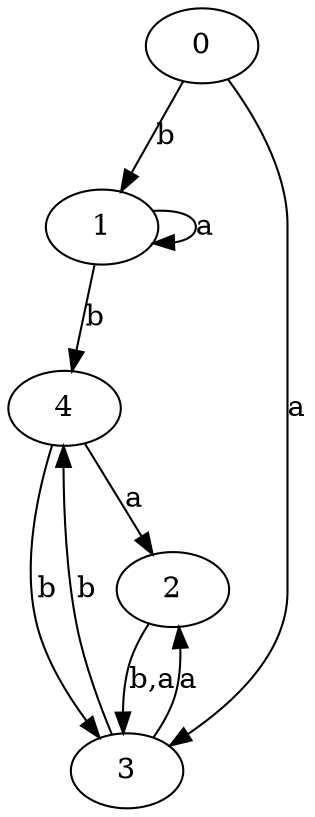 digraph {
 ranksep=0.5;
 d2tdocpreamble = "\usetikzlibrary{automata}";
 d2tfigpreamble = "\tikzstyle{every state}= [ draw=blue!50,very thick,fill=blue!20]  \tikzstyle{auto}= [fill=white]";
 node [style="state"];
 edge [lblstyle="auto",topath="bend right", len=4  ]
  "0" [label="0",];
  "1" [label="1",];
  "2" [label="2",];
  "3" [label="3",style = "state, initial"];
  "4" [label="4",style = "state, accepting"];
  "0" -> "1" [label="b"];
  "0" -> "3" [label="a"];
  "1" -> "1" [label="a",topath="loop above"];
  "1" -> "4" [label="b"];
  "2" -> "3" [label="b,a"];
  "3" -> "2" [label="a"];
  "3" -> "4" [label="b"];
  "4" -> "2" [label="a"];
  "4" -> "3" [label="b"];
}